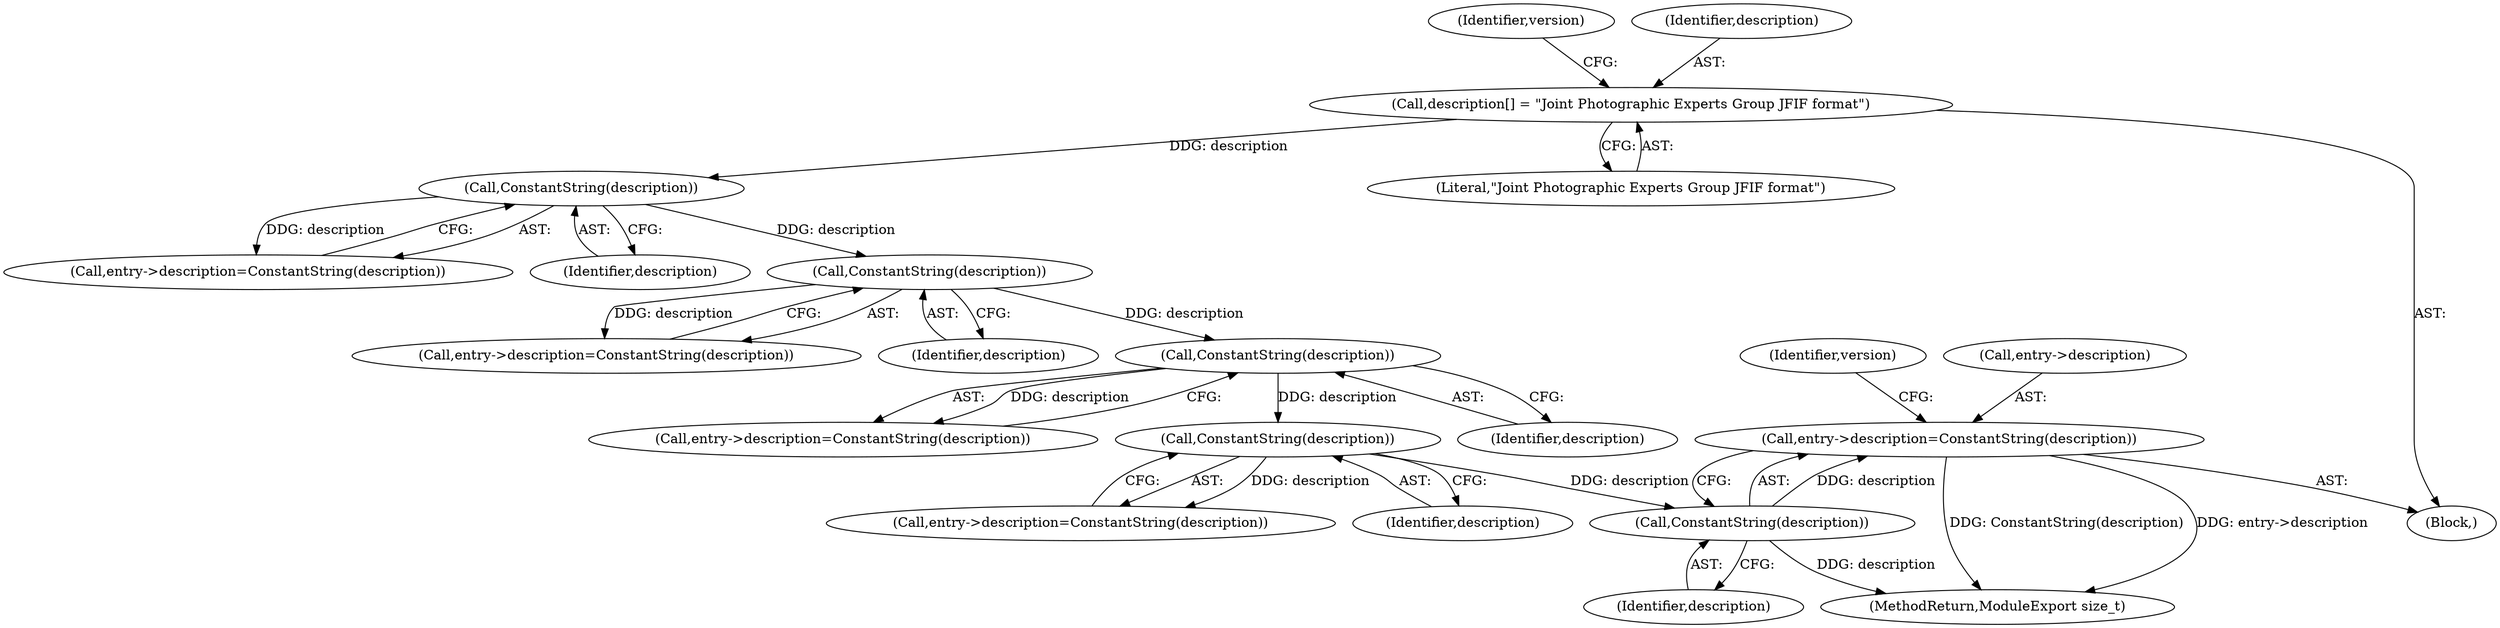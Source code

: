digraph "0_ImageMagick_948356eec65aea91995d4b7cc487d197d2c5f602_0@pointer" {
"1000431" [label="(Call,entry->description=ConstantString(description))"];
"1000435" [label="(Call,ConstantString(description))"];
"1000369" [label="(Call,ConstantString(description))"];
"1000303" [label="(Call,ConstantString(description))"];
"1000237" [label="(Call,ConstantString(description))"];
"1000164" [label="(Call,ConstantString(description))"];
"1000106" [label="(Call,description[] = \"Joint Photographic Experts Group JFIF format\")"];
"1000365" [label="(Call,entry->description=ConstantString(description))"];
"1000369" [label="(Call,ConstantString(description))"];
"1000237" [label="(Call,ConstantString(description))"];
"1000108" [label="(Literal,\"Joint Photographic Experts Group JFIF format\")"];
"1000436" [label="(Identifier,description)"];
"1000466" [label="(MethodReturn,ModuleExport size_t)"];
"1000440" [label="(Identifier,version)"];
"1000233" [label="(Call,entry->description=ConstantString(description))"];
"1000164" [label="(Call,ConstantString(description))"];
"1000370" [label="(Identifier,description)"];
"1000160" [label="(Call,entry->description=ConstantString(description))"];
"1000111" [label="(Identifier,version)"];
"1000106" [label="(Call,description[] = \"Joint Photographic Experts Group JFIF format\")"];
"1000165" [label="(Identifier,description)"];
"1000107" [label="(Identifier,description)"];
"1000431" [label="(Call,entry->description=ConstantString(description))"];
"1000238" [label="(Identifier,description)"];
"1000102" [label="(Block,)"];
"1000303" [label="(Call,ConstantString(description))"];
"1000304" [label="(Identifier,description)"];
"1000432" [label="(Call,entry->description)"];
"1000299" [label="(Call,entry->description=ConstantString(description))"];
"1000435" [label="(Call,ConstantString(description))"];
"1000431" -> "1000102"  [label="AST: "];
"1000431" -> "1000435"  [label="CFG: "];
"1000432" -> "1000431"  [label="AST: "];
"1000435" -> "1000431"  [label="AST: "];
"1000440" -> "1000431"  [label="CFG: "];
"1000431" -> "1000466"  [label="DDG: entry->description"];
"1000431" -> "1000466"  [label="DDG: ConstantString(description)"];
"1000435" -> "1000431"  [label="DDG: description"];
"1000435" -> "1000436"  [label="CFG: "];
"1000436" -> "1000435"  [label="AST: "];
"1000435" -> "1000466"  [label="DDG: description"];
"1000369" -> "1000435"  [label="DDG: description"];
"1000369" -> "1000365"  [label="AST: "];
"1000369" -> "1000370"  [label="CFG: "];
"1000370" -> "1000369"  [label="AST: "];
"1000365" -> "1000369"  [label="CFG: "];
"1000369" -> "1000365"  [label="DDG: description"];
"1000303" -> "1000369"  [label="DDG: description"];
"1000303" -> "1000299"  [label="AST: "];
"1000303" -> "1000304"  [label="CFG: "];
"1000304" -> "1000303"  [label="AST: "];
"1000299" -> "1000303"  [label="CFG: "];
"1000303" -> "1000299"  [label="DDG: description"];
"1000237" -> "1000303"  [label="DDG: description"];
"1000237" -> "1000233"  [label="AST: "];
"1000237" -> "1000238"  [label="CFG: "];
"1000238" -> "1000237"  [label="AST: "];
"1000233" -> "1000237"  [label="CFG: "];
"1000237" -> "1000233"  [label="DDG: description"];
"1000164" -> "1000237"  [label="DDG: description"];
"1000164" -> "1000160"  [label="AST: "];
"1000164" -> "1000165"  [label="CFG: "];
"1000165" -> "1000164"  [label="AST: "];
"1000160" -> "1000164"  [label="CFG: "];
"1000164" -> "1000160"  [label="DDG: description"];
"1000106" -> "1000164"  [label="DDG: description"];
"1000106" -> "1000102"  [label="AST: "];
"1000106" -> "1000108"  [label="CFG: "];
"1000107" -> "1000106"  [label="AST: "];
"1000108" -> "1000106"  [label="AST: "];
"1000111" -> "1000106"  [label="CFG: "];
}
